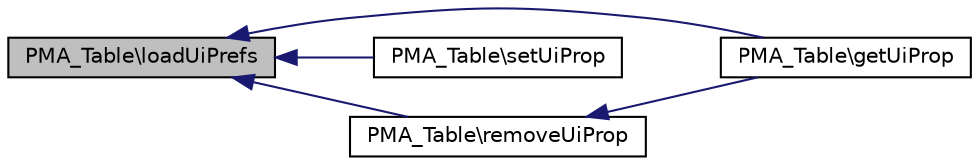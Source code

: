 digraph G
{
  edge [fontname="Helvetica",fontsize="10",labelfontname="Helvetica",labelfontsize="10"];
  node [fontname="Helvetica",fontsize="10",shape=record];
  rankdir="LR";
  Node1 [label="PMA_Table\\loadUiPrefs",height=0.2,width=0.4,color="black", fillcolor="grey75", style="filled" fontcolor="black"];
  Node1 -> Node2 [dir="back",color="midnightblue",fontsize="10",style="solid",fontname="Helvetica"];
  Node2 [label="PMA_Table\\getUiProp",height=0.2,width=0.4,color="black", fillcolor="white", style="filled",URL="$classPMA__Table.html#a15649aedf83cf885270fd35489e16a62",tooltip="Get a property from UI preferences."];
  Node1 -> Node3 [dir="back",color="midnightblue",fontsize="10",style="solid",fontname="Helvetica"];
  Node3 [label="PMA_Table\\setUiProp",height=0.2,width=0.4,color="black", fillcolor="white", style="filled",URL="$classPMA__Table.html#abd448f597684ac66e6e7e0d703817305",tooltip="Set a property from UI preferences."];
  Node1 -> Node4 [dir="back",color="midnightblue",fontsize="10",style="solid",fontname="Helvetica"];
  Node4 [label="PMA_Table\\removeUiProp",height=0.2,width=0.4,color="black", fillcolor="white", style="filled",URL="$classPMA__Table.html#a9eaf3306a6c03183f34c1f93e7eac5c1",tooltip="Remove a property from UI preferences."];
  Node4 -> Node2 [dir="back",color="midnightblue",fontsize="10",style="solid",fontname="Helvetica"];
}
